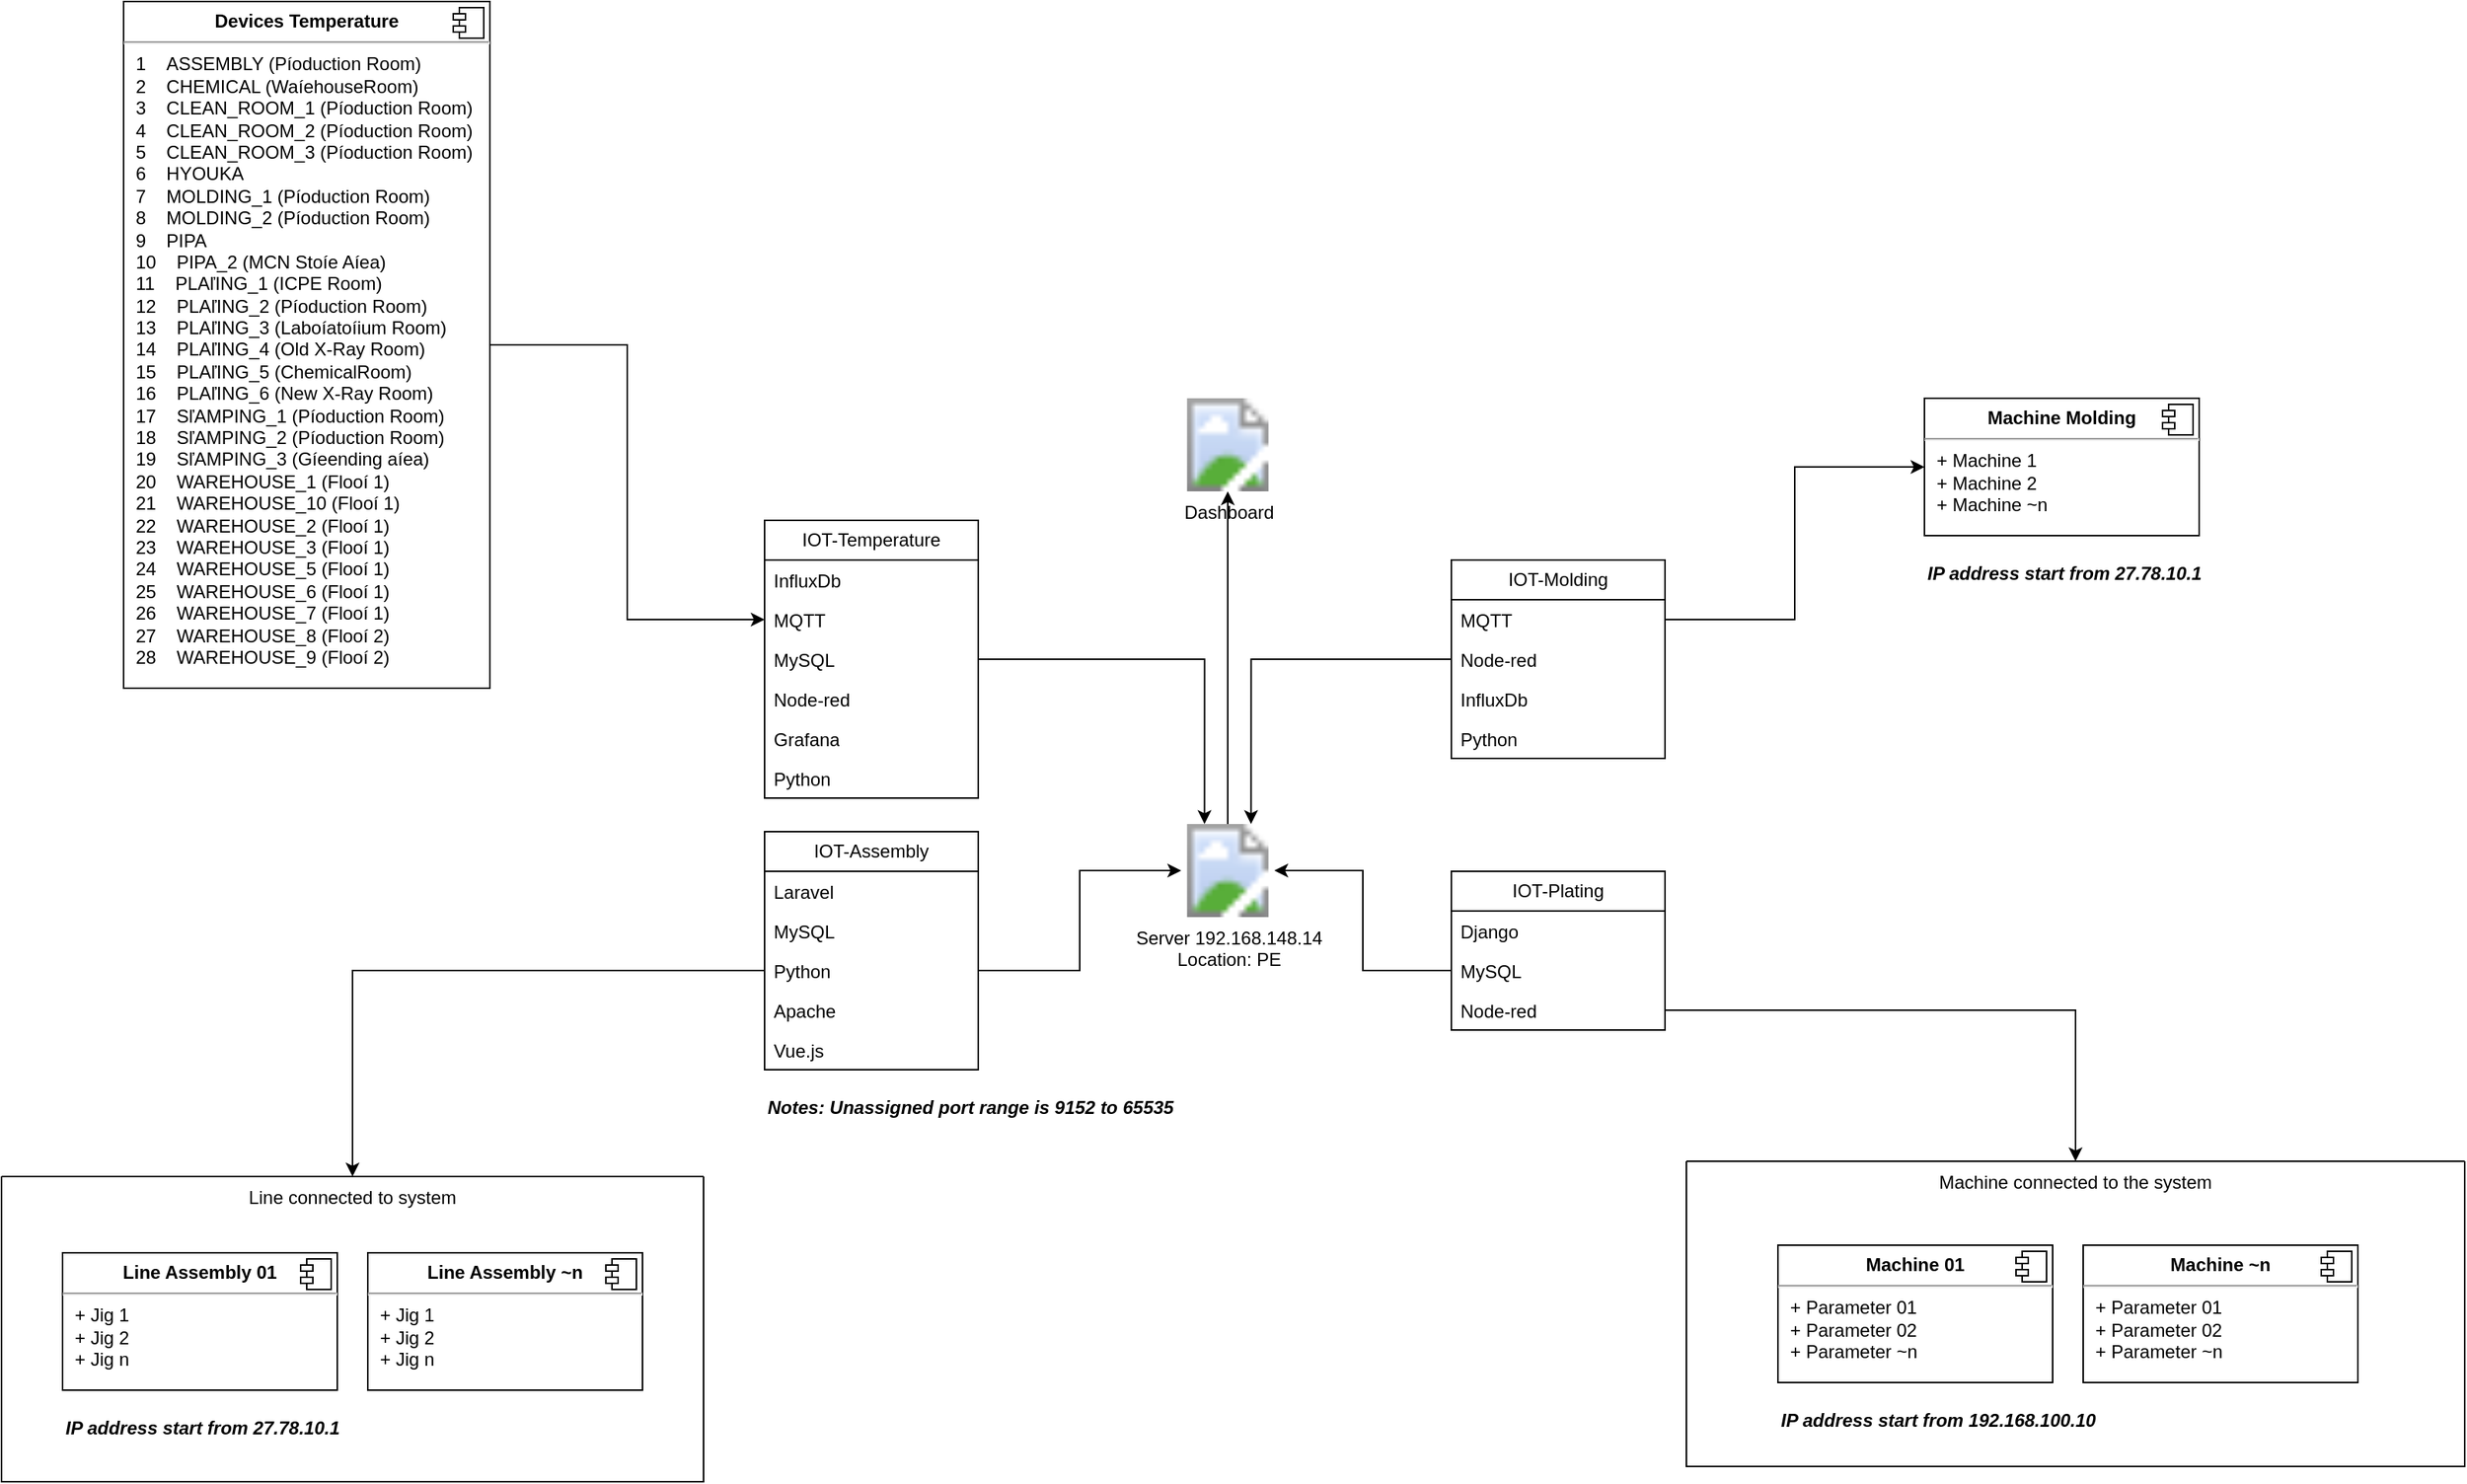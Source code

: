 <mxfile version="22.1.16" type="github">
  <diagram name="Page-1" id="UAp81h3L45RcLqznb5Cl">
    <mxGraphModel dx="1674" dy="870" grid="1" gridSize="10" guides="1" tooltips="1" connect="1" arrows="1" fold="1" page="1" pageScale="1" pageWidth="827" pageHeight="1169" math="0" shadow="0">
      <root>
        <mxCell id="0" />
        <mxCell id="1" parent="0" />
        <mxCell id="YYW5yUekanyOZ95xu2rr-1" value="IOT-Temperature" style="swimlane;fontStyle=0;childLayout=stackLayout;horizontal=1;startSize=26;fillColor=none;horizontalStack=0;resizeParent=1;resizeParentMax=0;resizeLast=0;collapsible=1;marginBottom=0;whiteSpace=wrap;html=1;" parent="1" vertex="1">
          <mxGeometry x="540" y="430" width="140" height="182" as="geometry" />
        </mxCell>
        <mxCell id="YYW5yUekanyOZ95xu2rr-2" value="InfluxDb" style="text;strokeColor=none;fillColor=none;align=left;verticalAlign=top;spacingLeft=4;spacingRight=4;overflow=hidden;rotatable=0;points=[[0,0.5],[1,0.5]];portConstraint=eastwest;whiteSpace=wrap;html=1;" parent="YYW5yUekanyOZ95xu2rr-1" vertex="1">
          <mxGeometry y="26" width="140" height="26" as="geometry" />
        </mxCell>
        <mxCell id="YYW5yUekanyOZ95xu2rr-3" value="MQTT" style="text;strokeColor=none;fillColor=none;align=left;verticalAlign=top;spacingLeft=4;spacingRight=4;overflow=hidden;rotatable=0;points=[[0,0.5],[1,0.5]];portConstraint=eastwest;whiteSpace=wrap;html=1;" parent="YYW5yUekanyOZ95xu2rr-1" vertex="1">
          <mxGeometry y="52" width="140" height="26" as="geometry" />
        </mxCell>
        <mxCell id="YYW5yUekanyOZ95xu2rr-4" value="MySQL" style="text;strokeColor=none;fillColor=none;align=left;verticalAlign=top;spacingLeft=4;spacingRight=4;overflow=hidden;rotatable=0;points=[[0,0.5],[1,0.5]];portConstraint=eastwest;whiteSpace=wrap;html=1;" parent="YYW5yUekanyOZ95xu2rr-1" vertex="1">
          <mxGeometry y="78" width="140" height="26" as="geometry" />
        </mxCell>
        <mxCell id="YYW5yUekanyOZ95xu2rr-5" value="Node-red" style="text;strokeColor=none;fillColor=none;align=left;verticalAlign=top;spacingLeft=4;spacingRight=4;overflow=hidden;rotatable=0;points=[[0,0.5],[1,0.5]];portConstraint=eastwest;whiteSpace=wrap;html=1;" parent="YYW5yUekanyOZ95xu2rr-1" vertex="1">
          <mxGeometry y="104" width="140" height="26" as="geometry" />
        </mxCell>
        <mxCell id="YYW5yUekanyOZ95xu2rr-6" value="Grafana" style="text;strokeColor=none;fillColor=none;align=left;verticalAlign=top;spacingLeft=4;spacingRight=4;overflow=hidden;rotatable=0;points=[[0,0.5],[1,0.5]];portConstraint=eastwest;whiteSpace=wrap;html=1;" parent="YYW5yUekanyOZ95xu2rr-1" vertex="1">
          <mxGeometry y="130" width="140" height="26" as="geometry" />
        </mxCell>
        <mxCell id="A-IQI-w1VFHbENgmNOJb-1" value="Python" style="text;strokeColor=none;fillColor=none;align=left;verticalAlign=top;spacingLeft=4;spacingRight=4;overflow=hidden;rotatable=0;points=[[0,0.5],[1,0.5]];portConstraint=eastwest;whiteSpace=wrap;html=1;" parent="YYW5yUekanyOZ95xu2rr-1" vertex="1">
          <mxGeometry y="156" width="140" height="26" as="geometry" />
        </mxCell>
        <mxCell id="YYW5yUekanyOZ95xu2rr-7" value="IOT-Assembly" style="swimlane;fontStyle=0;childLayout=stackLayout;horizontal=1;startSize=26;fillColor=none;horizontalStack=0;resizeParent=1;resizeParentMax=0;resizeLast=0;collapsible=1;marginBottom=0;whiteSpace=wrap;html=1;" parent="1" vertex="1">
          <mxGeometry x="540" y="634" width="140" height="156" as="geometry" />
        </mxCell>
        <mxCell id="YYW5yUekanyOZ95xu2rr-8" value="Laravel" style="text;strokeColor=none;fillColor=none;align=left;verticalAlign=top;spacingLeft=4;spacingRight=4;overflow=hidden;rotatable=0;points=[[0,0.5],[1,0.5]];portConstraint=eastwest;whiteSpace=wrap;html=1;" parent="YYW5yUekanyOZ95xu2rr-7" vertex="1">
          <mxGeometry y="26" width="140" height="26" as="geometry" />
        </mxCell>
        <mxCell id="YYW5yUekanyOZ95xu2rr-9" value="MySQL" style="text;strokeColor=none;fillColor=none;align=left;verticalAlign=top;spacingLeft=4;spacingRight=4;overflow=hidden;rotatable=0;points=[[0,0.5],[1,0.5]];portConstraint=eastwest;whiteSpace=wrap;html=1;" parent="YYW5yUekanyOZ95xu2rr-7" vertex="1">
          <mxGeometry y="52" width="140" height="26" as="geometry" />
        </mxCell>
        <mxCell id="YYW5yUekanyOZ95xu2rr-10" value="Python" style="text;strokeColor=none;fillColor=none;align=left;verticalAlign=top;spacingLeft=4;spacingRight=4;overflow=hidden;rotatable=0;points=[[0,0.5],[1,0.5]];portConstraint=eastwest;whiteSpace=wrap;html=1;" parent="YYW5yUekanyOZ95xu2rr-7" vertex="1">
          <mxGeometry y="78" width="140" height="26" as="geometry" />
        </mxCell>
        <mxCell id="YYW5yUekanyOZ95xu2rr-11" value="Apache" style="text;strokeColor=none;fillColor=none;align=left;verticalAlign=top;spacingLeft=4;spacingRight=4;overflow=hidden;rotatable=0;points=[[0,0.5],[1,0.5]];portConstraint=eastwest;whiteSpace=wrap;html=1;" parent="YYW5yUekanyOZ95xu2rr-7" vertex="1">
          <mxGeometry y="104" width="140" height="26" as="geometry" />
        </mxCell>
        <mxCell id="YYW5yUekanyOZ95xu2rr-12" value="Vue.js" style="text;strokeColor=none;fillColor=none;align=left;verticalAlign=top;spacingLeft=4;spacingRight=4;overflow=hidden;rotatable=0;points=[[0,0.5],[1,0.5]];portConstraint=eastwest;whiteSpace=wrap;html=1;" parent="YYW5yUekanyOZ95xu2rr-7" vertex="1">
          <mxGeometry y="130" width="140" height="26" as="geometry" />
        </mxCell>
        <mxCell id="YYW5yUekanyOZ95xu2rr-14" value="IOT-Molding" style="swimlane;fontStyle=0;childLayout=stackLayout;horizontal=1;startSize=26;fillColor=none;horizontalStack=0;resizeParent=1;resizeParentMax=0;resizeLast=0;collapsible=1;marginBottom=0;whiteSpace=wrap;html=1;" parent="1" vertex="1">
          <mxGeometry x="990" y="456" width="140" height="130" as="geometry" />
        </mxCell>
        <mxCell id="YYW5yUekanyOZ95xu2rr-15" value="MQTT" style="text;strokeColor=none;fillColor=none;align=left;verticalAlign=top;spacingLeft=4;spacingRight=4;overflow=hidden;rotatable=0;points=[[0,0.5],[1,0.5]];portConstraint=eastwest;whiteSpace=wrap;html=1;" parent="YYW5yUekanyOZ95xu2rr-14" vertex="1">
          <mxGeometry y="26" width="140" height="26" as="geometry" />
        </mxCell>
        <mxCell id="YYW5yUekanyOZ95xu2rr-16" value="Node-red" style="text;strokeColor=none;fillColor=none;align=left;verticalAlign=top;spacingLeft=4;spacingRight=4;overflow=hidden;rotatable=0;points=[[0,0.5],[1,0.5]];portConstraint=eastwest;whiteSpace=wrap;html=1;" parent="YYW5yUekanyOZ95xu2rr-14" vertex="1">
          <mxGeometry y="52" width="140" height="26" as="geometry" />
        </mxCell>
        <mxCell id="YYW5yUekanyOZ95xu2rr-17" value="InfluxDb" style="text;strokeColor=none;fillColor=none;align=left;verticalAlign=top;spacingLeft=4;spacingRight=4;overflow=hidden;rotatable=0;points=[[0,0.5],[1,0.5]];portConstraint=eastwest;whiteSpace=wrap;html=1;" parent="YYW5yUekanyOZ95xu2rr-14" vertex="1">
          <mxGeometry y="78" width="140" height="26" as="geometry" />
        </mxCell>
        <mxCell id="YYW5yUekanyOZ95xu2rr-18" value="Python" style="text;strokeColor=none;fillColor=none;align=left;verticalAlign=top;spacingLeft=4;spacingRight=4;overflow=hidden;rotatable=0;points=[[0,0.5],[1,0.5]];portConstraint=eastwest;whiteSpace=wrap;html=1;" parent="YYW5yUekanyOZ95xu2rr-14" vertex="1">
          <mxGeometry y="104" width="140" height="26" as="geometry" />
        </mxCell>
        <mxCell id="YYW5yUekanyOZ95xu2rr-21" value="IOT-Plating" style="swimlane;fontStyle=0;childLayout=stackLayout;horizontal=1;startSize=26;fillColor=none;horizontalStack=0;resizeParent=1;resizeParentMax=0;resizeLast=0;collapsible=1;marginBottom=0;whiteSpace=wrap;html=1;" parent="1" vertex="1">
          <mxGeometry x="990" y="660" width="140" height="104" as="geometry" />
        </mxCell>
        <mxCell id="YYW5yUekanyOZ95xu2rr-22" value="Django" style="text;strokeColor=none;fillColor=none;align=left;verticalAlign=top;spacingLeft=4;spacingRight=4;overflow=hidden;rotatable=0;points=[[0,0.5],[1,0.5]];portConstraint=eastwest;whiteSpace=wrap;html=1;" parent="YYW5yUekanyOZ95xu2rr-21" vertex="1">
          <mxGeometry y="26" width="140" height="26" as="geometry" />
        </mxCell>
        <mxCell id="YYW5yUekanyOZ95xu2rr-23" value="MySQL" style="text;strokeColor=none;fillColor=none;align=left;verticalAlign=top;spacingLeft=4;spacingRight=4;overflow=hidden;rotatable=0;points=[[0,0.5],[1,0.5]];portConstraint=eastwest;whiteSpace=wrap;html=1;" parent="YYW5yUekanyOZ95xu2rr-21" vertex="1">
          <mxGeometry y="52" width="140" height="26" as="geometry" />
        </mxCell>
        <mxCell id="YYW5yUekanyOZ95xu2rr-24" value="Node-red" style="text;strokeColor=none;fillColor=none;align=left;verticalAlign=top;spacingLeft=4;spacingRight=4;overflow=hidden;rotatable=0;points=[[0,0.5],[1,0.5]];portConstraint=eastwest;whiteSpace=wrap;html=1;" parent="YYW5yUekanyOZ95xu2rr-21" vertex="1">
          <mxGeometry y="78" width="140" height="26" as="geometry" />
        </mxCell>
        <mxCell id="YYW5yUekanyOZ95xu2rr-34" style="edgeStyle=orthogonalEdgeStyle;rounded=0;orthogonalLoop=1;jettySize=auto;html=1;exitX=0.5;exitY=0;exitDx=0;exitDy=0;entryX=0.5;entryY=1;entryDx=0;entryDy=0;" parent="1" source="YYW5yUekanyOZ95xu2rr-26" target="YYW5yUekanyOZ95xu2rr-27" edge="1">
          <mxGeometry relative="1" as="geometry" />
        </mxCell>
        <mxCell id="YYW5yUekanyOZ95xu2rr-26" value="Server 192.168.148.14&lt;br&gt;Location: PE" style="shape=image;html=1;verticalLabelPosition=bottom;verticalAlign=top;imageAspect=1;aspect=fixed;image=https://cdn2.iconfinder.com/data/icons/whcompare-isometric-web-hosting-servers/50/value-server-512.png;" parent="1" vertex="1">
          <mxGeometry x="813" y="629" width="61" height="61" as="geometry" />
        </mxCell>
        <mxCell id="YYW5yUekanyOZ95xu2rr-27" value="Dashboard" style="shape=image;html=1;verticalLabelPosition=bottom;verticalAlign=top;imageAspect=1;aspect=fixed;image=https://cdn2.iconfinder.com/data/icons/whcompare-isometric-web-hosting-servers/50/browser-window-with-stats-256.png;" parent="1" vertex="1">
          <mxGeometry x="813" y="350" width="61" height="61" as="geometry" />
        </mxCell>
        <mxCell id="YYW5yUekanyOZ95xu2rr-28" style="edgeStyle=orthogonalEdgeStyle;rounded=0;orthogonalLoop=1;jettySize=auto;html=1;entryX=0.25;entryY=0;entryDx=0;entryDy=0;" parent="1" source="YYW5yUekanyOZ95xu2rr-4" target="YYW5yUekanyOZ95xu2rr-26" edge="1">
          <mxGeometry relative="1" as="geometry" />
        </mxCell>
        <mxCell id="YYW5yUekanyOZ95xu2rr-29" style="edgeStyle=orthogonalEdgeStyle;rounded=0;orthogonalLoop=1;jettySize=auto;html=1;entryX=0.75;entryY=0;entryDx=0;entryDy=0;" parent="1" source="YYW5yUekanyOZ95xu2rr-16" target="YYW5yUekanyOZ95xu2rr-26" edge="1">
          <mxGeometry relative="1" as="geometry">
            <mxPoint x="920" y="650" as="targetPoint" />
          </mxGeometry>
        </mxCell>
        <mxCell id="YYW5yUekanyOZ95xu2rr-30" style="edgeStyle=orthogonalEdgeStyle;rounded=0;orthogonalLoop=1;jettySize=auto;html=1;entryX=1;entryY=0.5;entryDx=0;entryDy=0;" parent="1" source="YYW5yUekanyOZ95xu2rr-23" target="YYW5yUekanyOZ95xu2rr-26" edge="1">
          <mxGeometry relative="1" as="geometry" />
        </mxCell>
        <mxCell id="YYW5yUekanyOZ95xu2rr-31" style="edgeStyle=orthogonalEdgeStyle;rounded=0;orthogonalLoop=1;jettySize=auto;html=1;entryX=0;entryY=0.5;entryDx=0;entryDy=0;" parent="1" source="YYW5yUekanyOZ95xu2rr-10" target="YYW5yUekanyOZ95xu2rr-26" edge="1">
          <mxGeometry relative="1" as="geometry" />
        </mxCell>
        <mxCell id="YYW5yUekanyOZ95xu2rr-33" value="Notes: Unassigned port range is&amp;nbsp;9152 to 65535" style="text;html=1;strokeColor=none;fillColor=none;align=left;verticalAlign=middle;whiteSpace=wrap;rounded=0;fontStyle=3" parent="1" vertex="1">
          <mxGeometry x="540" y="800" width="270" height="30" as="geometry" />
        </mxCell>
        <mxCell id="YYW5yUekanyOZ95xu2rr-50" style="edgeStyle=orthogonalEdgeStyle;rounded=0;orthogonalLoop=1;jettySize=auto;html=1;entryX=0;entryY=0.5;entryDx=0;entryDy=0;" parent="1" source="YYW5yUekanyOZ95xu2rr-40" target="YYW5yUekanyOZ95xu2rr-3" edge="1">
          <mxGeometry relative="1" as="geometry" />
        </mxCell>
        <mxCell id="YYW5yUekanyOZ95xu2rr-40" value="&lt;p style=&quot;margin:0px;margin-top:6px;text-align:center;&quot;&gt;&lt;b&gt;Devices Temperature&lt;/b&gt;&lt;/p&gt;&lt;hr&gt;&lt;p style=&quot;margin:0px;margin-left:8px;&quot;&gt;1&lt;span style=&quot;white-space: pre;&quot;&gt;&amp;nbsp;&amp;nbsp;&amp;nbsp;&amp;nbsp;&lt;/span&gt;ASSEMBLY (Píoduction Room)&lt;/p&gt;&lt;p style=&quot;margin:0px;margin-left:8px;&quot;&gt;2&lt;span style=&quot;&quot;&gt;&lt;span style=&quot;white-space: pre;&quot;&gt;&amp;nbsp;&amp;nbsp;&amp;nbsp;&amp;nbsp;&lt;/span&gt;&lt;/span&gt;CHEMICAL (WaíehouseRoom)&lt;/p&gt;&lt;p style=&quot;margin:0px;margin-left:8px;&quot;&gt;3&lt;span style=&quot;&quot;&gt;&lt;span style=&quot;white-space: pre;&quot;&gt;&amp;nbsp;&amp;nbsp;&amp;nbsp;&amp;nbsp;&lt;/span&gt;&lt;/span&gt;CLEAN_ROOM_1 (Píoduction Room)&lt;/p&gt;&lt;p style=&quot;margin:0px;margin-left:8px;&quot;&gt;4&lt;span style=&quot;&quot;&gt;&lt;span style=&quot;white-space: pre;&quot;&gt;&amp;nbsp;&amp;nbsp;&amp;nbsp;&amp;nbsp;&lt;/span&gt;&lt;/span&gt;CLEAN_ROOM_2 (Píoduction Room)&lt;/p&gt;&lt;p style=&quot;margin:0px;margin-left:8px;&quot;&gt;5&lt;span style=&quot;&quot;&gt;&lt;span style=&quot;white-space: pre;&quot;&gt;&amp;nbsp;&amp;nbsp;&amp;nbsp;&amp;nbsp;&lt;/span&gt;&lt;/span&gt;CLEAN_ROOM_3 (Píoduction Room)&lt;/p&gt;&lt;p style=&quot;margin:0px;margin-left:8px;&quot;&gt;6&lt;span style=&quot;&quot;&gt;&lt;span style=&quot;white-space: pre;&quot;&gt;&amp;nbsp;&amp;nbsp;&amp;nbsp;&amp;nbsp;&lt;/span&gt;&lt;/span&gt;HYOUKA&lt;/p&gt;&lt;p style=&quot;margin:0px;margin-left:8px;&quot;&gt;7&lt;span style=&quot;&quot;&gt;&lt;span style=&quot;white-space: pre;&quot;&gt;&amp;nbsp;&amp;nbsp;&amp;nbsp;&amp;nbsp;&lt;/span&gt;&lt;/span&gt;MOLDING_1 (Píoduction Room)&lt;/p&gt;&lt;p style=&quot;margin:0px;margin-left:8px;&quot;&gt;8&lt;span style=&quot;&quot;&gt;&lt;span style=&quot;white-space: pre;&quot;&gt;&amp;nbsp;&amp;nbsp;&amp;nbsp;&amp;nbsp;&lt;/span&gt;&lt;/span&gt;MOLDING_2 (Píoduction Room)&lt;/p&gt;&lt;p style=&quot;margin:0px;margin-left:8px;&quot;&gt;9&lt;span style=&quot;&quot;&gt;&lt;span style=&quot;white-space: pre;&quot;&gt;&amp;nbsp;&amp;nbsp;&amp;nbsp;&amp;nbsp;&lt;/span&gt;&lt;/span&gt;PIPA&lt;/p&gt;&lt;p style=&quot;margin:0px;margin-left:8px;&quot;&gt;10&lt;span style=&quot;&quot;&gt;&lt;span style=&quot;white-space: pre;&quot;&gt;&amp;nbsp;&amp;nbsp;&amp;nbsp;&amp;nbsp;&lt;/span&gt;&lt;/span&gt;PIPA_2 (MCN Stoíe Aíea)&lt;/p&gt;&lt;p style=&quot;margin:0px;margin-left:8px;&quot;&gt;11&lt;span style=&quot;&quot;&gt;&lt;span style=&quot;white-space: pre;&quot;&gt;&amp;nbsp;&amp;nbsp;&amp;nbsp;&amp;nbsp;&lt;/span&gt;&lt;/span&gt;PLAľING_1 (ICPE Room)&lt;/p&gt;&lt;p style=&quot;margin:0px;margin-left:8px;&quot;&gt;12&lt;span style=&quot;&quot;&gt;&lt;span style=&quot;white-space: pre;&quot;&gt;&amp;nbsp;&amp;nbsp;&amp;nbsp;&amp;nbsp;&lt;/span&gt;&lt;/span&gt;PLAľING_2 (Píoduction Room)&lt;/p&gt;&lt;p style=&quot;margin:0px;margin-left:8px;&quot;&gt;13&lt;span style=&quot;&quot;&gt;&lt;span style=&quot;white-space: pre;&quot;&gt;&amp;nbsp;&amp;nbsp;&amp;nbsp;&amp;nbsp;&lt;/span&gt;&lt;/span&gt;PLAľING_3 (Laboíatoíium Room)&lt;/p&gt;&lt;p style=&quot;margin:0px;margin-left:8px;&quot;&gt;14&lt;span style=&quot;&quot;&gt;&lt;span style=&quot;white-space: pre;&quot;&gt;&amp;nbsp;&amp;nbsp;&amp;nbsp;&amp;nbsp;&lt;/span&gt;&lt;/span&gt;PLAľING_4 (Old X-Ray Room)&lt;/p&gt;&lt;p style=&quot;margin:0px;margin-left:8px;&quot;&gt;15&lt;span style=&quot;&quot;&gt;&lt;span style=&quot;white-space: pre;&quot;&gt;&amp;nbsp;&amp;nbsp;&amp;nbsp;&amp;nbsp;&lt;/span&gt;&lt;/span&gt;PLAľING_5 (ChemicalRoom)&lt;/p&gt;&lt;p style=&quot;margin:0px;margin-left:8px;&quot;&gt;16&lt;span style=&quot;&quot;&gt;&lt;span style=&quot;white-space: pre;&quot;&gt;&amp;nbsp;&amp;nbsp;&amp;nbsp;&amp;nbsp;&lt;/span&gt;&lt;/span&gt;PLAľING_6 (New X-Ray Room)&lt;/p&gt;&lt;p style=&quot;margin:0px;margin-left:8px;&quot;&gt;17&lt;span style=&quot;&quot;&gt;&lt;span style=&quot;white-space: pre;&quot;&gt;&amp;nbsp;&amp;nbsp;&amp;nbsp;&amp;nbsp;&lt;/span&gt;&lt;/span&gt;SľAMPING_1 (Píoduction Room)&lt;/p&gt;&lt;p style=&quot;margin:0px;margin-left:8px;&quot;&gt;18&lt;span style=&quot;&quot;&gt;&lt;span style=&quot;white-space: pre;&quot;&gt;&amp;nbsp;&amp;nbsp;&amp;nbsp;&amp;nbsp;&lt;/span&gt;&lt;/span&gt;SľAMPING_2 (Píoduction Room)&lt;/p&gt;&lt;p style=&quot;margin:0px;margin-left:8px;&quot;&gt;19&lt;span style=&quot;&quot;&gt;&lt;span style=&quot;white-space: pre;&quot;&gt;&amp;nbsp;&amp;nbsp;&amp;nbsp;&amp;nbsp;&lt;/span&gt;&lt;/span&gt;SľAMPING_3 (Gíeending aíea)&lt;/p&gt;&lt;p style=&quot;margin:0px;margin-left:8px;&quot;&gt;20&lt;span style=&quot;&quot;&gt;&lt;span style=&quot;white-space: pre;&quot;&gt;&amp;nbsp;&amp;nbsp;&amp;nbsp;&amp;nbsp;&lt;/span&gt;&lt;/span&gt;WAREHOUSE_1 (Flooí 1)&lt;/p&gt;&lt;p style=&quot;margin:0px;margin-left:8px;&quot;&gt;21&lt;span style=&quot;&quot;&gt;&lt;span style=&quot;white-space: pre;&quot;&gt;&amp;nbsp;&amp;nbsp;&amp;nbsp;&amp;nbsp;&lt;/span&gt;&lt;/span&gt;WAREHOUSE_10 (Flooí 1)&lt;/p&gt;&lt;p style=&quot;margin:0px;margin-left:8px;&quot;&gt;22&lt;span style=&quot;&quot;&gt;&lt;span style=&quot;white-space: pre;&quot;&gt;&amp;nbsp;&amp;nbsp;&amp;nbsp;&amp;nbsp;&lt;/span&gt;&lt;/span&gt;WAREHOUSE_2 (Flooí 1)&lt;/p&gt;&lt;p style=&quot;margin:0px;margin-left:8px;&quot;&gt;23&lt;span style=&quot;&quot;&gt;&lt;span style=&quot;white-space: pre;&quot;&gt;&amp;nbsp;&amp;nbsp;&amp;nbsp;&amp;nbsp;&lt;/span&gt;&lt;/span&gt;WAREHOUSE_3 (Flooí 1)&lt;/p&gt;&lt;p style=&quot;margin:0px;margin-left:8px;&quot;&gt;24&lt;span style=&quot;&quot;&gt;&lt;span style=&quot;white-space: pre;&quot;&gt;&amp;nbsp;&amp;nbsp;&amp;nbsp;&amp;nbsp;&lt;/span&gt;&lt;/span&gt;WAREHOUSE_5 (Flooí 1)&lt;/p&gt;&lt;p style=&quot;margin:0px;margin-left:8px;&quot;&gt;25&lt;span style=&quot;&quot;&gt;&lt;span style=&quot;white-space: pre;&quot;&gt;&amp;nbsp;&amp;nbsp;&amp;nbsp;&amp;nbsp;&lt;/span&gt;&lt;/span&gt;WAREHOUSE_6 (Flooí 1)&lt;/p&gt;&lt;p style=&quot;margin:0px;margin-left:8px;&quot;&gt;26&lt;span style=&quot;&quot;&gt;&lt;span style=&quot;white-space: pre;&quot;&gt;&amp;nbsp;&amp;nbsp;&amp;nbsp;&amp;nbsp;&lt;/span&gt;&lt;/span&gt;WAREHOUSE_7 (Flooí 1)&lt;/p&gt;&lt;p style=&quot;margin:0px;margin-left:8px;&quot;&gt;27&lt;span style=&quot;&quot;&gt;&lt;span style=&quot;white-space: pre;&quot;&gt;&amp;nbsp;&amp;nbsp;&amp;nbsp;&amp;nbsp;&lt;/span&gt;&lt;/span&gt;WAREHOUSE_8 (Flooí 2)&lt;/p&gt;&lt;p style=&quot;margin:0px;margin-left:8px;&quot;&gt;28&lt;span style=&quot;&quot;&gt;&lt;span style=&quot;white-space: pre;&quot;&gt;&amp;nbsp;&amp;nbsp;&amp;nbsp;&amp;nbsp;&lt;/span&gt;&lt;/span&gt;WAREHOUSE_9 (Flooí 2)&lt;/p&gt;" style="align=left;overflow=fill;html=1;dropTarget=0;whiteSpace=wrap;" parent="1" vertex="1">
          <mxGeometry x="120" y="90" width="240" height="450" as="geometry" />
        </mxCell>
        <mxCell id="YYW5yUekanyOZ95xu2rr-41" value="" style="shape=component;jettyWidth=8;jettyHeight=4;" parent="YYW5yUekanyOZ95xu2rr-40" vertex="1">
          <mxGeometry x="1" width="20" height="20" relative="1" as="geometry">
            <mxPoint x="-24" y="4" as="offset" />
          </mxGeometry>
        </mxCell>
        <mxCell id="YYW5yUekanyOZ95xu2rr-54" style="edgeStyle=orthogonalEdgeStyle;rounded=0;orthogonalLoop=1;jettySize=auto;html=1;entryX=0.5;entryY=0;entryDx=0;entryDy=0;" parent="1" source="YYW5yUekanyOZ95xu2rr-10" target="YYW5yUekanyOZ95xu2rr-75" edge="1">
          <mxGeometry relative="1" as="geometry">
            <mxPoint x="265" y="870" as="targetPoint" />
          </mxGeometry>
        </mxCell>
        <mxCell id="YYW5yUekanyOZ95xu2rr-63" value="" style="group" parent="1" vertex="1" connectable="0">
          <mxGeometry x="1300" y="350" width="190" height="130" as="geometry" />
        </mxCell>
        <mxCell id="YYW5yUekanyOZ95xu2rr-57" value="&lt;p style=&quot;margin:0px;margin-top:6px;text-align:center;&quot;&gt;&lt;b&gt;Machine Molding&lt;/b&gt;&lt;/p&gt;&lt;hr&gt;&lt;p style=&quot;margin:0px;margin-left:8px;&quot;&gt;+ Machine 1&lt;/p&gt;&lt;p style=&quot;margin:0px;margin-left:8px;&quot;&gt;+ Machine 2&lt;/p&gt;&lt;p style=&quot;margin:0px;margin-left:8px;&quot;&gt;+ Machine ~n&lt;/p&gt;" style="align=left;overflow=fill;html=1;dropTarget=0;whiteSpace=wrap;" parent="YYW5yUekanyOZ95xu2rr-63" vertex="1">
          <mxGeometry width="180" height="90" as="geometry" />
        </mxCell>
        <mxCell id="YYW5yUekanyOZ95xu2rr-58" value="" style="shape=component;jettyWidth=8;jettyHeight=4;" parent="YYW5yUekanyOZ95xu2rr-57" vertex="1">
          <mxGeometry x="1" width="20" height="20" relative="1" as="geometry">
            <mxPoint x="-24" y="4" as="offset" />
          </mxGeometry>
        </mxCell>
        <mxCell id="YYW5yUekanyOZ95xu2rr-61" value="IP address start from 27.78.10.1" style="text;html=1;strokeColor=none;fillColor=none;align=left;verticalAlign=middle;whiteSpace=wrap;rounded=0;fontStyle=3" parent="YYW5yUekanyOZ95xu2rr-63" vertex="1">
          <mxGeometry y="100" width="190" height="30" as="geometry" />
        </mxCell>
        <mxCell id="YYW5yUekanyOZ95xu2rr-65" style="edgeStyle=orthogonalEdgeStyle;rounded=0;orthogonalLoop=1;jettySize=auto;html=1;entryX=0;entryY=0.5;entryDx=0;entryDy=0;" parent="1" source="YYW5yUekanyOZ95xu2rr-15" target="YYW5yUekanyOZ95xu2rr-57" edge="1">
          <mxGeometry relative="1" as="geometry" />
        </mxCell>
        <mxCell id="YYW5yUekanyOZ95xu2rr-76" value="Line connected to system" style="group" parent="1" vertex="1" connectable="0">
          <mxGeometry x="40" y="860" width="460" height="200" as="geometry" />
        </mxCell>
        <mxCell id="YYW5yUekanyOZ95xu2rr-49" value="" style="group" parent="YYW5yUekanyOZ95xu2rr-76" vertex="1" connectable="0">
          <mxGeometry x="40" y="50" width="380" height="130" as="geometry" />
        </mxCell>
        <mxCell id="YYW5yUekanyOZ95xu2rr-35" value="&lt;p style=&quot;margin:0px;margin-top:6px;text-align:center;&quot;&gt;&lt;b&gt;Line Assembly 01&lt;/b&gt;&lt;/p&gt;&lt;hr&gt;&lt;p style=&quot;margin:0px;margin-left:8px;&quot;&gt;+ Jig 1&lt;/p&gt;&lt;p style=&quot;margin:0px;margin-left:8px;&quot;&gt;+ Jig 2&lt;/p&gt;&lt;p style=&quot;margin:0px;margin-left:8px;&quot;&gt;+ Jig n&lt;/p&gt;" style="align=left;overflow=fill;html=1;dropTarget=0;whiteSpace=wrap;" parent="YYW5yUekanyOZ95xu2rr-49" vertex="1">
          <mxGeometry width="180" height="90" as="geometry" />
        </mxCell>
        <mxCell id="YYW5yUekanyOZ95xu2rr-36" value="" style="shape=component;jettyWidth=8;jettyHeight=4;" parent="YYW5yUekanyOZ95xu2rr-35" vertex="1">
          <mxGeometry x="1" width="20" height="20" relative="1" as="geometry">
            <mxPoint x="-24" y="4" as="offset" />
          </mxGeometry>
        </mxCell>
        <mxCell id="YYW5yUekanyOZ95xu2rr-37" value="&lt;p style=&quot;margin:0px;margin-top:6px;text-align:center;&quot;&gt;&lt;b&gt;Line Assembly ~n&lt;/b&gt;&lt;/p&gt;&lt;hr&gt;&lt;p style=&quot;margin:0px;margin-left:8px;&quot;&gt;+ Jig 1&lt;/p&gt;&lt;p style=&quot;margin:0px;margin-left:8px;&quot;&gt;+ Jig 2&lt;/p&gt;&lt;p style=&quot;margin:0px;margin-left:8px;&quot;&gt;+ Jig n&lt;/p&gt;" style="align=left;overflow=fill;html=1;dropTarget=0;whiteSpace=wrap;" parent="YYW5yUekanyOZ95xu2rr-49" vertex="1">
          <mxGeometry x="200" width="180" height="90" as="geometry" />
        </mxCell>
        <mxCell id="YYW5yUekanyOZ95xu2rr-38" value="" style="shape=component;jettyWidth=8;jettyHeight=4;" parent="YYW5yUekanyOZ95xu2rr-37" vertex="1">
          <mxGeometry x="1" width="20" height="20" relative="1" as="geometry">
            <mxPoint x="-24" y="4" as="offset" />
          </mxGeometry>
        </mxCell>
        <mxCell id="YYW5yUekanyOZ95xu2rr-48" value="IP address start from 27.78.10.1" style="text;html=1;strokeColor=none;fillColor=none;align=left;verticalAlign=middle;whiteSpace=wrap;rounded=0;fontStyle=3" parent="YYW5yUekanyOZ95xu2rr-49" vertex="1">
          <mxGeometry y="100" width="190" height="30" as="geometry" />
        </mxCell>
        <mxCell id="YYW5yUekanyOZ95xu2rr-75" value="" style="swimlane;startSize=0;" parent="YYW5yUekanyOZ95xu2rr-76" vertex="1">
          <mxGeometry width="460" height="200" as="geometry" />
        </mxCell>
        <mxCell id="YYW5yUekanyOZ95xu2rr-77" value="Machine connected to the system" style="group" parent="1" vertex="1" connectable="0">
          <mxGeometry x="1144" y="850" width="510" height="200" as="geometry" />
        </mxCell>
        <mxCell id="YYW5yUekanyOZ95xu2rr-68" value="&lt;p style=&quot;margin:0px;margin-top:6px;text-align:center;&quot;&gt;&lt;b&gt;Machine 01&lt;/b&gt;&lt;/p&gt;&lt;hr&gt;&lt;p style=&quot;margin:0px;margin-left:8px;&quot;&gt;+ Parameter 01&lt;/p&gt;&lt;p style=&quot;margin:0px;margin-left:8px;&quot;&gt;+ Parameter 02&lt;/p&gt;&lt;p style=&quot;margin:0px;margin-left:8px;&quot;&gt;+ Parameter ~n&lt;/p&gt;" style="align=left;overflow=fill;html=1;dropTarget=0;whiteSpace=wrap;" parent="YYW5yUekanyOZ95xu2rr-77" vertex="1">
          <mxGeometry x="60" y="55" width="180" height="90" as="geometry" />
        </mxCell>
        <mxCell id="YYW5yUekanyOZ95xu2rr-69" value="" style="shape=component;jettyWidth=8;jettyHeight=4;" parent="YYW5yUekanyOZ95xu2rr-68" vertex="1">
          <mxGeometry x="1" width="20" height="20" relative="1" as="geometry">
            <mxPoint x="-24" y="4" as="offset" />
          </mxGeometry>
        </mxCell>
        <mxCell id="YYW5yUekanyOZ95xu2rr-70" value="&lt;p style=&quot;margin:0px;margin-top:6px;text-align:center;&quot;&gt;&lt;b&gt;Machine ~n&lt;/b&gt;&lt;/p&gt;&lt;hr&gt;&lt;p style=&quot;margin:0px;margin-left:8px;&quot;&gt;+ Parameter 01&lt;/p&gt;&lt;p style=&quot;margin:0px;margin-left:8px;&quot;&gt;+ Parameter 02&lt;/p&gt;&lt;p style=&quot;margin:0px;margin-left:8px;&quot;&gt;+ Parameter ~n&lt;/p&gt;" style="align=left;overflow=fill;html=1;dropTarget=0;whiteSpace=wrap;" parent="YYW5yUekanyOZ95xu2rr-77" vertex="1">
          <mxGeometry x="260" y="55" width="180" height="90" as="geometry" />
        </mxCell>
        <mxCell id="YYW5yUekanyOZ95xu2rr-71" value="" style="shape=component;jettyWidth=8;jettyHeight=4;" parent="YYW5yUekanyOZ95xu2rr-70" vertex="1">
          <mxGeometry x="1" width="20" height="20" relative="1" as="geometry">
            <mxPoint x="-24" y="4" as="offset" />
          </mxGeometry>
        </mxCell>
        <mxCell id="YYW5yUekanyOZ95xu2rr-72" value="IP address start from 192.168.100.10" style="text;html=1;strokeColor=none;fillColor=none;align=left;verticalAlign=middle;whiteSpace=wrap;rounded=0;fontStyle=3" parent="YYW5yUekanyOZ95xu2rr-77" vertex="1">
          <mxGeometry x="60" y="155" width="310" height="30" as="geometry" />
        </mxCell>
        <mxCell id="YYW5yUekanyOZ95xu2rr-74" value="" style="swimlane;startSize=0;" parent="YYW5yUekanyOZ95xu2rr-77" vertex="1">
          <mxGeometry width="510" height="200" as="geometry" />
        </mxCell>
        <mxCell id="YYW5yUekanyOZ95xu2rr-78" style="edgeStyle=orthogonalEdgeStyle;rounded=0;orthogonalLoop=1;jettySize=auto;html=1;entryX=0.5;entryY=0;entryDx=0;entryDy=0;" parent="1" source="YYW5yUekanyOZ95xu2rr-24" target="YYW5yUekanyOZ95xu2rr-74" edge="1">
          <mxGeometry relative="1" as="geometry" />
        </mxCell>
      </root>
    </mxGraphModel>
  </diagram>
</mxfile>
